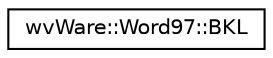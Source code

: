 digraph "类继承关系图"
{
  edge [fontname="Helvetica",fontsize="10",labelfontname="Helvetica",labelfontsize="10"];
  node [fontname="Helvetica",fontsize="10",shape=record];
  rankdir="LR";
  Node0 [label="wvWare::Word97::BKL",height=0.2,width=0.4,color="black", fillcolor="white", style="filled",URL="$structwv_ware_1_1_word97_1_1_b_k_l.html"];
}
